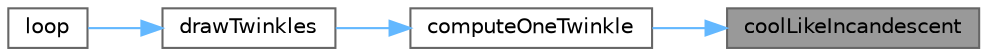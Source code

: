 digraph "coolLikeIncandescent"
{
 // INTERACTIVE_SVG=YES
 // LATEX_PDF_SIZE
  bgcolor="transparent";
  edge [fontname=Helvetica,fontsize=10,labelfontname=Helvetica,labelfontsize=10];
  node [fontname=Helvetica,fontsize=10,shape=box,height=0.2,width=0.4];
  rankdir="RL";
  Node1 [id="Node000001",label="coolLikeIncandescent",height=0.2,width=0.4,color="gray40", fillcolor="grey60", style="filled", fontcolor="black",tooltip=" "];
  Node1 -> Node2 [id="edge1_Node000001_Node000002",dir="back",color="steelblue1",style="solid",tooltip=" "];
  Node2 [id="Node000002",label="computeOneTwinkle",height=0.2,width=0.4,color="grey40", fillcolor="white", style="filled",URL="$d4/dd0/_twinkle_fox_8ino_aff322ac4b9956a48a5d4e90853178b9f.html#aff322ac4b9956a48a5d4e90853178b9f",tooltip=" "];
  Node2 -> Node3 [id="edge2_Node000002_Node000003",dir="back",color="steelblue1",style="solid",tooltip=" "];
  Node3 [id="Node000003",label="drawTwinkles",height=0.2,width=0.4,color="grey40", fillcolor="white", style="filled",URL="$d4/dd0/_twinkle_fox_8ino_a6d0a3407d4b43c23c7bdd4aac9fc76fd.html#a6d0a3407d4b43c23c7bdd4aac9fc76fd",tooltip=" "];
  Node3 -> Node4 [id="edge3_Node000003_Node000004",dir="back",color="steelblue1",style="solid",tooltip=" "];
  Node4 [id="Node000004",label="loop",height=0.2,width=0.4,color="grey40", fillcolor="white", style="filled",URL="$d4/dd0/_twinkle_fox_8ino_afe461d27b9c48d5921c00d521181f12f.html#afe461d27b9c48d5921c00d521181f12f",tooltip=" "];
}
